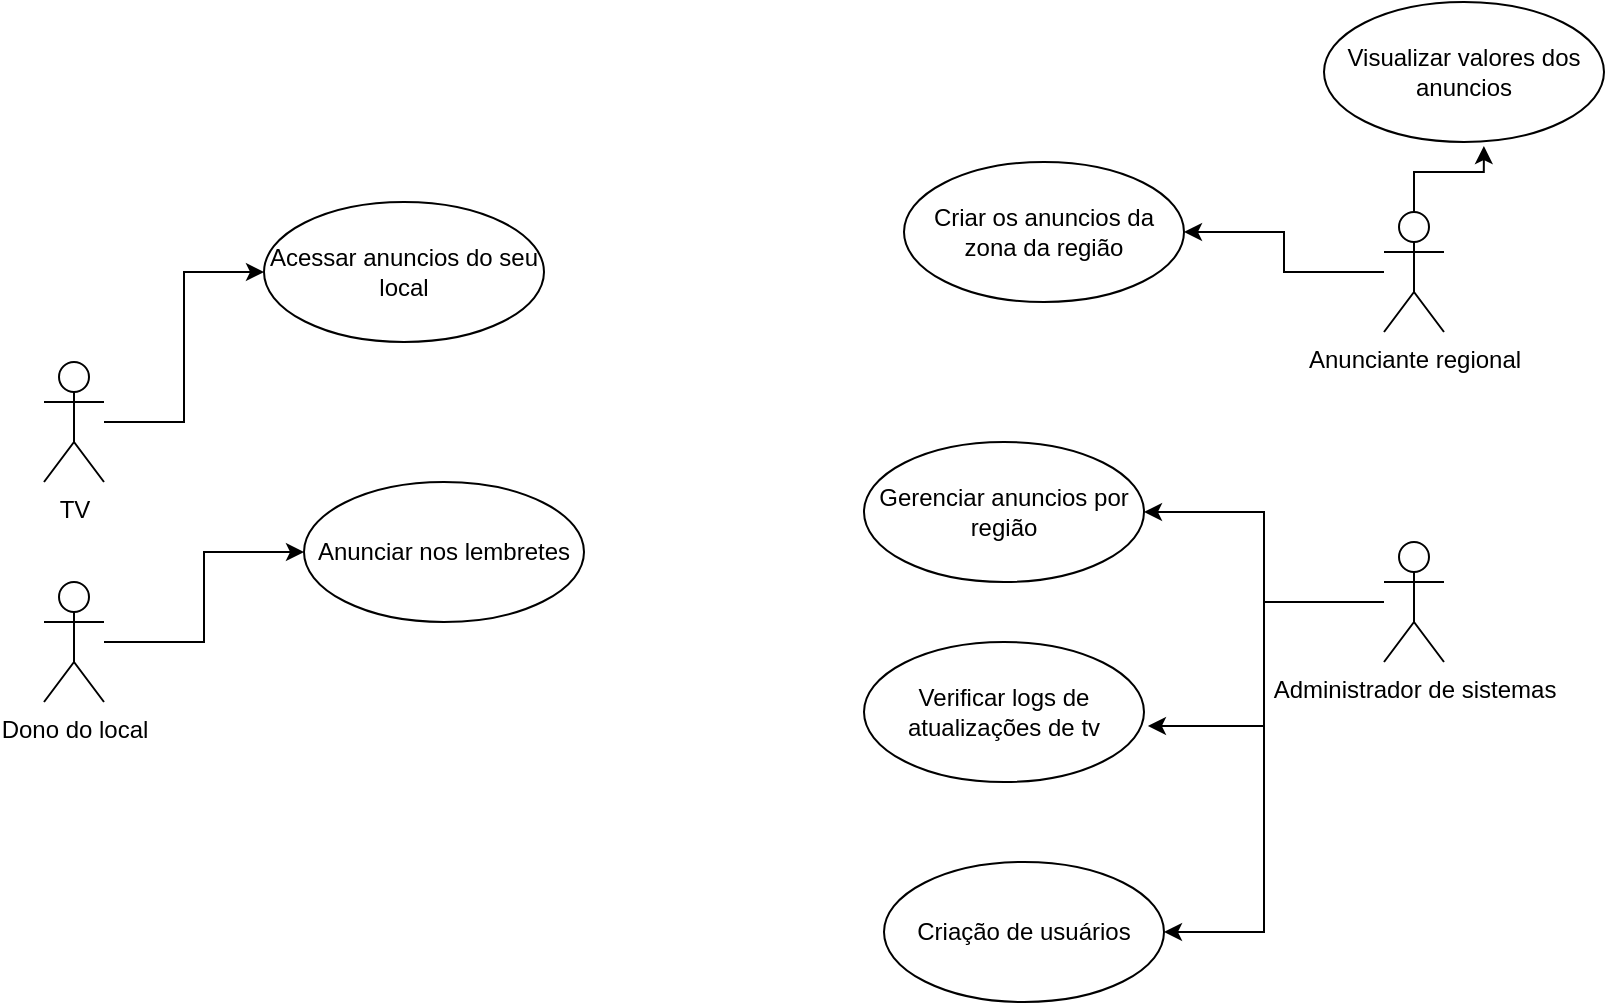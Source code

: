 <mxfile version="24.7.7" pages="3">
  <diagram name="Caso de uso" id="WD-fC5odFZIu3sasPVaM">
    <mxGraphModel dx="880" dy="426" grid="1" gridSize="10" guides="1" tooltips="1" connect="1" arrows="1" fold="1" page="1" pageScale="1" pageWidth="827" pageHeight="1169" math="0" shadow="0">
      <root>
        <mxCell id="0" />
        <mxCell id="1" parent="0" />
        <mxCell id="oMleaZPc2RH-HyhwXufs-4" style="edgeStyle=orthogonalEdgeStyle;rounded=0;orthogonalLoop=1;jettySize=auto;html=1;entryX=0;entryY=0.5;entryDx=0;entryDy=0;" edge="1" parent="1" source="oMleaZPc2RH-HyhwXufs-1" target="oMleaZPc2RH-HyhwXufs-3">
          <mxGeometry relative="1" as="geometry" />
        </mxCell>
        <mxCell id="oMleaZPc2RH-HyhwXufs-1" value="TV" style="shape=umlActor;verticalLabelPosition=bottom;verticalAlign=top;html=1;" vertex="1" parent="1">
          <mxGeometry x="60" y="180" width="30" height="60" as="geometry" />
        </mxCell>
        <mxCell id="oMleaZPc2RH-HyhwXufs-3" value="Acessar anuncios do seu local" style="ellipse;whiteSpace=wrap;html=1;" vertex="1" parent="1">
          <mxGeometry x="170" y="100" width="140" height="70" as="geometry" />
        </mxCell>
        <mxCell id="oMleaZPc2RH-HyhwXufs-7" style="edgeStyle=orthogonalEdgeStyle;rounded=0;orthogonalLoop=1;jettySize=auto;html=1;entryX=0;entryY=0.5;entryDx=0;entryDy=0;" edge="1" parent="1" source="oMleaZPc2RH-HyhwXufs-5" target="oMleaZPc2RH-HyhwXufs-6">
          <mxGeometry relative="1" as="geometry" />
        </mxCell>
        <mxCell id="oMleaZPc2RH-HyhwXufs-5" value="Dono do local" style="shape=umlActor;verticalLabelPosition=bottom;verticalAlign=top;html=1;" vertex="1" parent="1">
          <mxGeometry x="60" y="290" width="30" height="60" as="geometry" />
        </mxCell>
        <mxCell id="oMleaZPc2RH-HyhwXufs-6" value="Anunciar nos lembretes" style="ellipse;whiteSpace=wrap;html=1;" vertex="1" parent="1">
          <mxGeometry x="190" y="240" width="140" height="70" as="geometry" />
        </mxCell>
        <mxCell id="oMleaZPc2RH-HyhwXufs-10" style="edgeStyle=orthogonalEdgeStyle;rounded=0;orthogonalLoop=1;jettySize=auto;html=1;entryX=1;entryY=0.5;entryDx=0;entryDy=0;" edge="1" parent="1" source="oMleaZPc2RH-HyhwXufs-8" target="oMleaZPc2RH-HyhwXufs-9">
          <mxGeometry relative="1" as="geometry" />
        </mxCell>
        <mxCell id="oMleaZPc2RH-HyhwXufs-8" value="Anunciante regional&lt;div&gt;&lt;br&gt;&lt;/div&gt;" style="shape=umlActor;verticalLabelPosition=bottom;verticalAlign=top;html=1;" vertex="1" parent="1">
          <mxGeometry x="730" y="105" width="30" height="60" as="geometry" />
        </mxCell>
        <mxCell id="oMleaZPc2RH-HyhwXufs-9" value="Criar os anuncios da zona da região" style="ellipse;whiteSpace=wrap;html=1;" vertex="1" parent="1">
          <mxGeometry x="490" y="80" width="140" height="70" as="geometry" />
        </mxCell>
        <mxCell id="oMleaZPc2RH-HyhwXufs-15" style="edgeStyle=orthogonalEdgeStyle;rounded=0;orthogonalLoop=1;jettySize=auto;html=1;" edge="1" parent="1" source="oMleaZPc2RH-HyhwXufs-11" target="oMleaZPc2RH-HyhwXufs-14">
          <mxGeometry relative="1" as="geometry" />
        </mxCell>
        <mxCell id="oMleaZPc2RH-HyhwXufs-19" style="edgeStyle=orthogonalEdgeStyle;rounded=0;orthogonalLoop=1;jettySize=auto;html=1;entryX=1;entryY=0.5;entryDx=0;entryDy=0;" edge="1" parent="1" source="oMleaZPc2RH-HyhwXufs-11" target="oMleaZPc2RH-HyhwXufs-18">
          <mxGeometry relative="1" as="geometry">
            <Array as="points">
              <mxPoint x="670" y="300" />
              <mxPoint x="670" y="465" />
            </Array>
          </mxGeometry>
        </mxCell>
        <mxCell id="oMleaZPc2RH-HyhwXufs-11" value="Administrador de sistemas" style="shape=umlActor;verticalLabelPosition=bottom;verticalAlign=top;html=1;" vertex="1" parent="1">
          <mxGeometry x="730" y="270" width="30" height="60" as="geometry" />
        </mxCell>
        <mxCell id="oMleaZPc2RH-HyhwXufs-14" value="Gerenciar anuncios por região" style="ellipse;whiteSpace=wrap;html=1;" vertex="1" parent="1">
          <mxGeometry x="470" y="220" width="140" height="70" as="geometry" />
        </mxCell>
        <mxCell id="oMleaZPc2RH-HyhwXufs-16" value="Verificar logs de atualizações de tv" style="ellipse;whiteSpace=wrap;html=1;" vertex="1" parent="1">
          <mxGeometry x="470" y="320" width="140" height="70" as="geometry" />
        </mxCell>
        <mxCell id="oMleaZPc2RH-HyhwXufs-17" style="edgeStyle=orthogonalEdgeStyle;rounded=0;orthogonalLoop=1;jettySize=auto;html=1;entryX=1.014;entryY=0.6;entryDx=0;entryDy=0;entryPerimeter=0;" edge="1" parent="1" source="oMleaZPc2RH-HyhwXufs-11" target="oMleaZPc2RH-HyhwXufs-16">
          <mxGeometry relative="1" as="geometry" />
        </mxCell>
        <mxCell id="oMleaZPc2RH-HyhwXufs-18" value="Criação de usuários" style="ellipse;whiteSpace=wrap;html=1;" vertex="1" parent="1">
          <mxGeometry x="480" y="430" width="140" height="70" as="geometry" />
        </mxCell>
        <mxCell id="oMleaZPc2RH-HyhwXufs-20" value="Visualizar valores dos anuncios" style="ellipse;whiteSpace=wrap;html=1;" vertex="1" parent="1">
          <mxGeometry x="700" width="140" height="70" as="geometry" />
        </mxCell>
        <mxCell id="oMleaZPc2RH-HyhwXufs-21" style="edgeStyle=orthogonalEdgeStyle;rounded=0;orthogonalLoop=1;jettySize=auto;html=1;entryX=0.571;entryY=1.029;entryDx=0;entryDy=0;entryPerimeter=0;" edge="1" parent="1" source="oMleaZPc2RH-HyhwXufs-8" target="oMleaZPc2RH-HyhwXufs-20">
          <mxGeometry relative="1" as="geometry" />
        </mxCell>
      </root>
    </mxGraphModel>
  </diagram>
  <diagram id="65lJOUR5Sqnhp0tYy36S" name="Diagrama de classe">
    <mxGraphModel dx="1354" dy="655" grid="1" gridSize="10" guides="1" tooltips="1" connect="1" arrows="1" fold="1" page="1" pageScale="1" pageWidth="827" pageHeight="1169" math="0" shadow="0">
      <root>
        <mxCell id="0" />
        <mxCell id="1" parent="0" />
        <mxCell id="tl-FsIim3-14UyTXCoPh-1" value="Usuários" style="swimlane;fontStyle=0;childLayout=stackLayout;horizontal=1;startSize=26;fillColor=none;horizontalStack=0;resizeParent=1;resizeParentMax=0;resizeLast=0;collapsible=1;marginBottom=0;whiteSpace=wrap;html=1;" vertex="1" parent="1">
          <mxGeometry x="560" y="455" width="140" height="130" as="geometry" />
        </mxCell>
        <mxCell id="tl-FsIim3-14UyTXCoPh-2" value="ID: Long" style="text;strokeColor=none;fillColor=none;align=left;verticalAlign=top;spacingLeft=4;spacingRight=4;overflow=hidden;rotatable=0;points=[[0,0.5],[1,0.5]];portConstraint=eastwest;whiteSpace=wrap;html=1;" vertex="1" parent="tl-FsIim3-14UyTXCoPh-1">
          <mxGeometry y="26" width="140" height="26" as="geometry" />
        </mxCell>
        <mxCell id="tl-FsIim3-14UyTXCoPh-3" value="nome: string&lt;span style=&quot;white-space: pre;&quot;&gt;&#x9;&lt;/span&gt;" style="text;strokeColor=none;fillColor=none;align=left;verticalAlign=top;spacingLeft=4;spacingRight=4;overflow=hidden;rotatable=0;points=[[0,0.5],[1,0.5]];portConstraint=eastwest;whiteSpace=wrap;html=1;" vertex="1" parent="tl-FsIim3-14UyTXCoPh-1">
          <mxGeometry y="52" width="140" height="26" as="geometry" />
        </mxCell>
        <mxCell id="tl-FsIim3-14UyTXCoPh-4" value="cpf: string" style="text;strokeColor=none;fillColor=none;align=left;verticalAlign=top;spacingLeft=4;spacingRight=4;overflow=hidden;rotatable=0;points=[[0,0.5],[1,0.5]];portConstraint=eastwest;whiteSpace=wrap;html=1;" vertex="1" parent="tl-FsIim3-14UyTXCoPh-1">
          <mxGeometry y="78" width="140" height="26" as="geometry" />
        </mxCell>
        <mxCell id="tl-FsIim3-14UyTXCoPh-5" value="senha:string" style="text;strokeColor=none;fillColor=none;align=left;verticalAlign=top;spacingLeft=4;spacingRight=4;overflow=hidden;rotatable=0;points=[[0,0.5],[1,0.5]];portConstraint=eastwest;whiteSpace=wrap;html=1;" vertex="1" parent="tl-FsIim3-14UyTXCoPh-1">
          <mxGeometry y="104" width="140" height="26" as="geometry" />
        </mxCell>
        <mxCell id="tl-FsIim3-14UyTXCoPh-6" value="Endereco" style="swimlane;fontStyle=0;childLayout=stackLayout;horizontal=1;startSize=26;fillColor=none;horizontalStack=0;resizeParent=1;resizeParentMax=0;resizeLast=0;collapsible=1;marginBottom=0;whiteSpace=wrap;html=1;" vertex="1" parent="1">
          <mxGeometry x="560" y="160" width="140" height="182" as="geometry" />
        </mxCell>
        <mxCell id="tl-FsIim3-14UyTXCoPh-7" value="id:long" style="text;strokeColor=none;fillColor=none;align=left;verticalAlign=top;spacingLeft=4;spacingRight=4;overflow=hidden;rotatable=0;points=[[0,0.5],[1,0.5]];portConstraint=eastwest;whiteSpace=wrap;html=1;" vertex="1" parent="tl-FsIim3-14UyTXCoPh-6">
          <mxGeometry y="26" width="140" height="26" as="geometry" />
        </mxCell>
        <mxCell id="tl-FsIim3-14UyTXCoPh-8" value="Rua: string" style="text;strokeColor=none;fillColor=none;align=left;verticalAlign=top;spacingLeft=4;spacingRight=4;overflow=hidden;rotatable=0;points=[[0,0.5],[1,0.5]];portConstraint=eastwest;whiteSpace=wrap;html=1;" vertex="1" parent="tl-FsIim3-14UyTXCoPh-6">
          <mxGeometry y="52" width="140" height="26" as="geometry" />
        </mxCell>
        <mxCell id="tl-FsIim3-14UyTXCoPh-9" value="Numero: int" style="text;strokeColor=none;fillColor=none;align=left;verticalAlign=top;spacingLeft=4;spacingRight=4;overflow=hidden;rotatable=0;points=[[0,0.5],[1,0.5]];portConstraint=eastwest;whiteSpace=wrap;html=1;" vertex="1" parent="tl-FsIim3-14UyTXCoPh-6">
          <mxGeometry y="78" width="140" height="26" as="geometry" />
        </mxCell>
        <mxCell id="tl-FsIim3-14UyTXCoPh-10" value="complemento:string" style="text;strokeColor=none;fillColor=none;align=left;verticalAlign=top;spacingLeft=4;spacingRight=4;overflow=hidden;rotatable=0;points=[[0,0.5],[1,0.5]];portConstraint=eastwest;whiteSpace=wrap;html=1;" vertex="1" parent="tl-FsIim3-14UyTXCoPh-6">
          <mxGeometry y="104" width="140" height="26" as="geometry" />
        </mxCell>
        <mxCell id="tl-FsIim3-14UyTXCoPh-11" value="cep:string" style="text;strokeColor=none;fillColor=none;align=left;verticalAlign=top;spacingLeft=4;spacingRight=4;overflow=hidden;rotatable=0;points=[[0,0.5],[1,0.5]];portConstraint=eastwest;whiteSpace=wrap;html=1;" vertex="1" parent="tl-FsIim3-14UyTXCoPh-6">
          <mxGeometry y="130" width="140" height="26" as="geometry" />
        </mxCell>
        <mxCell id="tl-FsIim3-14UyTXCoPh-77" value="bairro" style="text;strokeColor=none;fillColor=none;align=left;verticalAlign=top;spacingLeft=4;spacingRight=4;overflow=hidden;rotatable=0;points=[[0,0.5],[1,0.5]];portConstraint=eastwest;whiteSpace=wrap;html=1;" vertex="1" parent="tl-FsIim3-14UyTXCoPh-6">
          <mxGeometry y="156" width="140" height="26" as="geometry" />
        </mxCell>
        <mxCell id="tl-FsIim3-14UyTXCoPh-13" value="Cidade" style="swimlane;fontStyle=0;childLayout=stackLayout;horizontal=1;startSize=26;fillColor=none;horizontalStack=0;resizeParent=1;resizeParentMax=0;resizeLast=0;collapsible=1;marginBottom=0;whiteSpace=wrap;html=1;" vertex="1" parent="1">
          <mxGeometry x="790" y="230" width="140" height="104" as="geometry" />
        </mxCell>
        <mxCell id="tl-FsIim3-14UyTXCoPh-14" value="id" style="text;strokeColor=none;fillColor=none;align=left;verticalAlign=top;spacingLeft=4;spacingRight=4;overflow=hidden;rotatable=0;points=[[0,0.5],[1,0.5]];portConstraint=eastwest;whiteSpace=wrap;html=1;" vertex="1" parent="tl-FsIim3-14UyTXCoPh-13">
          <mxGeometry y="26" width="140" height="26" as="geometry" />
        </mxCell>
        <mxCell id="tl-FsIim3-14UyTXCoPh-15" value="cidade" style="text;strokeColor=none;fillColor=none;align=left;verticalAlign=top;spacingLeft=4;spacingRight=4;overflow=hidden;rotatable=0;points=[[0,0.5],[1,0.5]];portConstraint=eastwest;whiteSpace=wrap;html=1;" vertex="1" parent="tl-FsIim3-14UyTXCoPh-13">
          <mxGeometry y="52" width="140" height="26" as="geometry" />
        </mxCell>
        <mxCell id="tl-FsIim3-14UyTXCoPh-16" value="estadoId" style="text;strokeColor=none;fillColor=none;align=left;verticalAlign=top;spacingLeft=4;spacingRight=4;overflow=hidden;rotatable=0;points=[[0,0.5],[1,0.5]];portConstraint=eastwest;whiteSpace=wrap;html=1;" vertex="1" parent="tl-FsIim3-14UyTXCoPh-13">
          <mxGeometry y="78" width="140" height="26" as="geometry" />
        </mxCell>
        <mxCell id="tl-FsIim3-14UyTXCoPh-17" value="Estado" style="swimlane;fontStyle=0;childLayout=stackLayout;horizontal=1;startSize=26;fillColor=none;horizontalStack=0;resizeParent=1;resizeParentMax=0;resizeLast=0;collapsible=1;marginBottom=0;whiteSpace=wrap;html=1;" vertex="1" parent="1">
          <mxGeometry x="1050" y="230" width="140" height="78" as="geometry" />
        </mxCell>
        <mxCell id="tl-FsIim3-14UyTXCoPh-18" value="id" style="text;strokeColor=none;fillColor=none;align=left;verticalAlign=top;spacingLeft=4;spacingRight=4;overflow=hidden;rotatable=0;points=[[0,0.5],[1,0.5]];portConstraint=eastwest;whiteSpace=wrap;html=1;" vertex="1" parent="tl-FsIim3-14UyTXCoPh-17">
          <mxGeometry y="26" width="140" height="26" as="geometry" />
        </mxCell>
        <mxCell id="tl-FsIim3-14UyTXCoPh-19" value="estado" style="text;strokeColor=none;fillColor=none;align=left;verticalAlign=top;spacingLeft=4;spacingRight=4;overflow=hidden;rotatable=0;points=[[0,0.5],[1,0.5]];portConstraint=eastwest;whiteSpace=wrap;html=1;" vertex="1" parent="tl-FsIim3-14UyTXCoPh-17">
          <mxGeometry y="52" width="140" height="26" as="geometry" />
        </mxCell>
        <mxCell id="tl-FsIim3-14UyTXCoPh-28" value="" style="endArrow=open;startArrow=cross;endFill=0;startFill=0;endSize=8;startSize=10;html=1;rounded=0;exitX=1;exitY=0.5;exitDx=0;exitDy=0;entryX=0;entryY=0.5;entryDx=0;entryDy=0;" edge="1" parent="1" source="tl-FsIim3-14UyTXCoPh-14" target="tl-FsIim3-14UyTXCoPh-18">
          <mxGeometry width="160" relative="1" as="geometry">
            <mxPoint x="940" y="230" as="sourcePoint" />
            <mxPoint x="1040" y="240" as="targetPoint" />
          </mxGeometry>
        </mxCell>
        <mxCell id="tl-FsIim3-14UyTXCoPh-29" value="" style="endArrow=open;startArrow=cross;endFill=0;startFill=0;endSize=8;startSize=10;html=1;rounded=0;entryX=0;entryY=0.5;entryDx=0;entryDy=0;exitX=1.021;exitY=0.115;exitDx=0;exitDy=0;exitPerimeter=0;curved=1;" edge="1" parent="1" source="tl-FsIim3-14UyTXCoPh-11" target="tl-FsIim3-14UyTXCoPh-15">
          <mxGeometry width="160" relative="1" as="geometry">
            <mxPoint x="820" y="330" as="sourcePoint" />
            <mxPoint x="940" y="330" as="targetPoint" />
          </mxGeometry>
        </mxCell>
        <mxCell id="tl-FsIim3-14UyTXCoPh-30" value="" style="endArrow=open;startArrow=cross;endFill=0;startFill=0;endSize=8;startSize=10;html=1;rounded=0;entryX=0.5;entryY=0;entryDx=0;entryDy=0;exitX=0.471;exitY=1.077;exitDx=0;exitDy=0;curved=0;exitPerimeter=0;" edge="1" parent="1" target="tl-FsIim3-14UyTXCoPh-1">
          <mxGeometry width="160" relative="1" as="geometry">
            <mxPoint x="625.94" y="344.002" as="sourcePoint" />
            <mxPoint x="527" y="320" as="targetPoint" />
            <Array as="points">
              <mxPoint x="626" y="380" />
            </Array>
          </mxGeometry>
        </mxCell>
        <mxCell id="tl-FsIim3-14UyTXCoPh-33" value="Perfil" style="swimlane;fontStyle=0;childLayout=stackLayout;horizontal=1;startSize=26;fillColor=none;horizontalStack=0;resizeParent=1;resizeParentMax=0;resizeLast=0;collapsible=1;marginBottom=0;whiteSpace=wrap;html=1;" vertex="1" parent="1">
          <mxGeometry x="290" y="490" width="140" height="78" as="geometry" />
        </mxCell>
        <mxCell id="tl-FsIim3-14UyTXCoPh-34" value="id" style="text;strokeColor=none;fillColor=none;align=left;verticalAlign=top;spacingLeft=4;spacingRight=4;overflow=hidden;rotatable=0;points=[[0,0.5],[1,0.5]];portConstraint=eastwest;whiteSpace=wrap;html=1;" vertex="1" parent="tl-FsIim3-14UyTXCoPh-33">
          <mxGeometry y="26" width="140" height="26" as="geometry" />
        </mxCell>
        <mxCell id="tl-FsIim3-14UyTXCoPh-35" value="nome" style="text;strokeColor=none;fillColor=none;align=left;verticalAlign=top;spacingLeft=4;spacingRight=4;overflow=hidden;rotatable=0;points=[[0,0.5],[1,0.5]];portConstraint=eastwest;whiteSpace=wrap;html=1;" vertex="1" parent="tl-FsIim3-14UyTXCoPh-33">
          <mxGeometry y="52" width="140" height="26" as="geometry" />
        </mxCell>
        <mxCell id="tl-FsIim3-14UyTXCoPh-37" value="" style="endArrow=open;startArrow=cross;endFill=0;startFill=0;endSize=8;startSize=10;html=1;rounded=0;entryX=-0.03;entryY=-0.148;entryDx=0;entryDy=0;exitX=1.011;exitY=0.133;exitDx=0;exitDy=0;exitPerimeter=0;curved=1;entryPerimeter=0;" edge="1" parent="1" source="tl-FsIim3-14UyTXCoPh-33" target="tl-FsIim3-14UyTXCoPh-3">
          <mxGeometry width="160" relative="1" as="geometry">
            <mxPoint x="430" y="501" as="sourcePoint" />
            <mxPoint x="517" y="503" as="targetPoint" />
          </mxGeometry>
        </mxCell>
        <mxCell id="tl-FsIim3-14UyTXCoPh-38" style="edgeStyle=none;rounded=0;orthogonalLoop=1;jettySize=auto;html=1;exitX=0.25;exitY=0;exitDx=0;exitDy=0;" edge="1" parent="1" source="tl-FsIim3-14UyTXCoPh-1" target="tl-FsIim3-14UyTXCoPh-1">
          <mxGeometry relative="1" as="geometry" />
        </mxCell>
        <mxCell id="tl-FsIim3-14UyTXCoPh-39" value="Permissao" style="swimlane;fontStyle=0;childLayout=stackLayout;horizontal=1;startSize=26;fillColor=none;horizontalStack=0;resizeParent=1;resizeParentMax=0;resizeLast=0;collapsible=1;marginBottom=0;whiteSpace=wrap;html=1;" vertex="1" parent="1">
          <mxGeometry x="290" y="260" width="140" height="104" as="geometry" />
        </mxCell>
        <mxCell id="tl-FsIim3-14UyTXCoPh-40" value="id" style="text;strokeColor=none;fillColor=none;align=left;verticalAlign=top;spacingLeft=4;spacingRight=4;overflow=hidden;rotatable=0;points=[[0,0.5],[1,0.5]];portConstraint=eastwest;whiteSpace=wrap;html=1;" vertex="1" parent="tl-FsIim3-14UyTXCoPh-39">
          <mxGeometry y="26" width="140" height="26" as="geometry" />
        </mxCell>
        <mxCell id="tl-FsIim3-14UyTXCoPh-41" value="nome" style="text;strokeColor=none;fillColor=none;align=left;verticalAlign=top;spacingLeft=4;spacingRight=4;overflow=hidden;rotatable=0;points=[[0,0.5],[1,0.5]];portConstraint=eastwest;whiteSpace=wrap;html=1;" vertex="1" parent="tl-FsIim3-14UyTXCoPh-39">
          <mxGeometry y="52" width="140" height="26" as="geometry" />
        </mxCell>
        <mxCell id="tl-FsIim3-14UyTXCoPh-42" value="descricao" style="text;strokeColor=none;fillColor=none;align=left;verticalAlign=top;spacingLeft=4;spacingRight=4;overflow=hidden;rotatable=0;points=[[0,0.5],[1,0.5]];portConstraint=eastwest;whiteSpace=wrap;html=1;" vertex="1" parent="tl-FsIim3-14UyTXCoPh-39">
          <mxGeometry y="78" width="140" height="26" as="geometry" />
        </mxCell>
        <mxCell id="tl-FsIim3-14UyTXCoPh-43" value="" style="endArrow=open;startArrow=cross;endFill=0;startFill=0;endSize=8;startSize=10;html=1;rounded=0;entryX=0.5;entryY=0;entryDx=0;entryDy=0;exitX=0.491;exitY=1.159;exitDx=0;exitDy=0;exitPerimeter=0;curved=1;" edge="1" parent="1" source="tl-FsIim3-14UyTXCoPh-42" target="tl-FsIim3-14UyTXCoPh-33">
          <mxGeometry width="160" relative="1" as="geometry">
            <mxPoint x="310" y="440" as="sourcePoint" />
            <mxPoint x="397" y="442" as="targetPoint" />
          </mxGeometry>
        </mxCell>
        <mxCell id="tl-FsIim3-14UyTXCoPh-49" value="Anuncio" style="swimlane;fontStyle=0;childLayout=stackLayout;horizontal=1;startSize=26;fillColor=none;horizontalStack=0;resizeParent=1;resizeParentMax=0;resizeLast=0;collapsible=1;marginBottom=0;whiteSpace=wrap;html=1;" vertex="1" parent="1">
          <mxGeometry x="950" y="430" width="140" height="234" as="geometry" />
        </mxCell>
        <mxCell id="tl-FsIim3-14UyTXCoPh-50" value="id" style="text;strokeColor=none;fillColor=none;align=left;verticalAlign=top;spacingLeft=4;spacingRight=4;overflow=hidden;rotatable=0;points=[[0,0.5],[1,0.5]];portConstraint=eastwest;whiteSpace=wrap;html=1;" vertex="1" parent="tl-FsIim3-14UyTXCoPh-49">
          <mxGeometry y="26" width="140" height="26" as="geometry" />
        </mxCell>
        <mxCell id="tl-FsIim3-14UyTXCoPh-51" value="nome" style="text;strokeColor=none;fillColor=none;align=left;verticalAlign=top;spacingLeft=4;spacingRight=4;overflow=hidden;rotatable=0;points=[[0,0.5],[1,0.5]];portConstraint=eastwest;whiteSpace=wrap;html=1;" vertex="1" parent="tl-FsIim3-14UyTXCoPh-49">
          <mxGeometry y="52" width="140" height="26" as="geometry" />
        </mxCell>
        <mxCell id="tl-FsIim3-14UyTXCoPh-52" value="descricao" style="text;strokeColor=none;fillColor=none;align=left;verticalAlign=top;spacingLeft=4;spacingRight=4;overflow=hidden;rotatable=0;points=[[0,0.5],[1,0.5]];portConstraint=eastwest;whiteSpace=wrap;html=1;" vertex="1" parent="tl-FsIim3-14UyTXCoPh-49">
          <mxGeometry y="78" width="140" height="26" as="geometry" />
        </mxCell>
        <mxCell id="tl-FsIim3-14UyTXCoPh-53" value="preco" style="text;strokeColor=none;fillColor=none;align=left;verticalAlign=top;spacingLeft=4;spacingRight=4;overflow=hidden;rotatable=0;points=[[0,0.5],[1,0.5]];portConstraint=eastwest;whiteSpace=wrap;html=1;" vertex="1" parent="tl-FsIim3-14UyTXCoPh-49">
          <mxGeometry y="104" width="140" height="26" as="geometry" />
        </mxCell>
        <mxCell id="tl-FsIim3-14UyTXCoPh-55" value="dataInicio" style="text;strokeColor=none;fillColor=none;align=left;verticalAlign=top;spacingLeft=4;spacingRight=4;overflow=hidden;rotatable=0;points=[[0,0.5],[1,0.5]];portConstraint=eastwest;whiteSpace=wrap;html=1;" vertex="1" parent="tl-FsIim3-14UyTXCoPh-49">
          <mxGeometry y="130" width="140" height="26" as="geometry" />
        </mxCell>
        <mxCell id="tl-FsIim3-14UyTXCoPh-56" value="dataFim" style="text;strokeColor=none;fillColor=none;align=left;verticalAlign=top;spacingLeft=4;spacingRight=4;overflow=hidden;rotatable=0;points=[[0,0.5],[1,0.5]];portConstraint=eastwest;whiteSpace=wrap;html=1;" vertex="1" parent="tl-FsIim3-14UyTXCoPh-49">
          <mxGeometry y="156" width="140" height="26" as="geometry" />
        </mxCell>
        <mxCell id="tl-FsIim3-14UyTXCoPh-57" value="midia" style="text;strokeColor=none;fillColor=none;align=left;verticalAlign=top;spacingLeft=4;spacingRight=4;overflow=hidden;rotatable=0;points=[[0,0.5],[1,0.5]];portConstraint=eastwest;whiteSpace=wrap;html=1;" vertex="1" parent="tl-FsIim3-14UyTXCoPh-49">
          <mxGeometry y="182" width="140" height="26" as="geometry" />
        </mxCell>
        <mxCell id="tl-FsIim3-14UyTXCoPh-62" value="tipoMidia" style="text;strokeColor=none;fillColor=none;align=left;verticalAlign=top;spacingLeft=4;spacingRight=4;overflow=hidden;rotatable=0;points=[[0,0.5],[1,0.5]];portConstraint=eastwest;whiteSpace=wrap;html=1;" vertex="1" parent="tl-FsIim3-14UyTXCoPh-49">
          <mxGeometry y="208" width="140" height="26" as="geometry" />
        </mxCell>
        <mxCell id="tl-FsIim3-14UyTXCoPh-54" value="" style="endArrow=open;startArrow=cross;endFill=0;startFill=0;endSize=8;startSize=10;html=1;rounded=0;entryX=0.25;entryY=0;entryDx=0;entryDy=0;exitX=1.021;exitY=1.181;exitDx=0;exitDy=0;exitPerimeter=0;curved=1;" edge="1" parent="1" target="tl-FsIim3-14UyTXCoPh-49">
          <mxGeometry width="160" relative="1" as="geometry">
            <mxPoint x="702.94" y="346.706" as="sourcePoint" />
            <mxPoint x="880" y="492" as="targetPoint" />
          </mxGeometry>
        </mxCell>
        <mxCell id="tl-FsIim3-14UyTXCoPh-58" value="Tipo Anuncio" style="swimlane;fontStyle=0;childLayout=stackLayout;horizontal=1;startSize=26;fillColor=none;horizontalStack=0;resizeParent=1;resizeParentMax=0;resizeLast=0;collapsible=1;marginBottom=0;whiteSpace=wrap;html=1;" vertex="1" parent="1">
          <mxGeometry x="1170" y="442" width="140" height="104" as="geometry" />
        </mxCell>
        <mxCell id="tl-FsIim3-14UyTXCoPh-59" value="FOTO" style="text;strokeColor=none;fillColor=none;align=left;verticalAlign=top;spacingLeft=4;spacingRight=4;overflow=hidden;rotatable=0;points=[[0,0.5],[1,0.5]];portConstraint=eastwest;whiteSpace=wrap;html=1;" vertex="1" parent="tl-FsIim3-14UyTXCoPh-58">
          <mxGeometry y="26" width="140" height="26" as="geometry" />
        </mxCell>
        <mxCell id="tl-FsIim3-14UyTXCoPh-60" value="VIDEO" style="text;strokeColor=none;fillColor=none;align=left;verticalAlign=top;spacingLeft=4;spacingRight=4;overflow=hidden;rotatable=0;points=[[0,0.5],[1,0.5]];portConstraint=eastwest;whiteSpace=wrap;html=1;" vertex="1" parent="tl-FsIim3-14UyTXCoPh-58">
          <mxGeometry y="52" width="140" height="26" as="geometry" />
        </mxCell>
        <mxCell id="tl-FsIim3-14UyTXCoPh-61" value="TEXTO" style="text;strokeColor=none;fillColor=none;align=left;verticalAlign=top;spacingLeft=4;spacingRight=4;overflow=hidden;rotatable=0;points=[[0,0.5],[1,0.5]];portConstraint=eastwest;whiteSpace=wrap;html=1;" vertex="1" parent="tl-FsIim3-14UyTXCoPh-58">
          <mxGeometry y="78" width="140" height="26" as="geometry" />
        </mxCell>
        <mxCell id="tl-FsIim3-14UyTXCoPh-64" value="" style="line;strokeWidth=1;fillColor=none;align=left;verticalAlign=middle;spacingTop=-1;spacingLeft=3;spacingRight=3;rotatable=0;labelPosition=right;points=[];portConstraint=eastwest;strokeColor=inherit;" vertex="1" parent="1">
          <mxGeometry x="1090" y="490" width="80" height="8" as="geometry" />
        </mxCell>
        <mxCell id="tl-FsIim3-14UyTXCoPh-65" value="Empresa" style="swimlane;fontStyle=0;childLayout=stackLayout;horizontal=1;startSize=26;fillColor=none;horizontalStack=0;resizeParent=1;resizeParentMax=0;resizeLast=0;collapsible=1;marginBottom=0;whiteSpace=wrap;html=1;" vertex="1" parent="1">
          <mxGeometry x="560" y="750" width="140" height="130" as="geometry" />
        </mxCell>
        <mxCell id="tl-FsIim3-14UyTXCoPh-66" value="id" style="text;strokeColor=none;fillColor=none;align=left;verticalAlign=top;spacingLeft=4;spacingRight=4;overflow=hidden;rotatable=0;points=[[0,0.5],[1,0.5]];portConstraint=eastwest;whiteSpace=wrap;html=1;" vertex="1" parent="tl-FsIim3-14UyTXCoPh-65">
          <mxGeometry y="26" width="140" height="26" as="geometry" />
        </mxCell>
        <mxCell id="tl-FsIim3-14UyTXCoPh-67" value="nome" style="text;strokeColor=none;fillColor=none;align=left;verticalAlign=top;spacingLeft=4;spacingRight=4;overflow=hidden;rotatable=0;points=[[0,0.5],[1,0.5]];portConstraint=eastwest;whiteSpace=wrap;html=1;" vertex="1" parent="tl-FsIim3-14UyTXCoPh-65">
          <mxGeometry y="52" width="140" height="26" as="geometry" />
        </mxCell>
        <mxCell id="tl-FsIim3-14UyTXCoPh-68" value="tipoAnunciante" style="text;strokeColor=none;fillColor=none;align=left;verticalAlign=top;spacingLeft=4;spacingRight=4;overflow=hidden;rotatable=0;points=[[0,0.5],[1,0.5]];portConstraint=eastwest;whiteSpace=wrap;html=1;" vertex="1" parent="tl-FsIim3-14UyTXCoPh-65">
          <mxGeometry y="78" width="140" height="26" as="geometry" />
        </mxCell>
        <mxCell id="tl-FsIim3-14UyTXCoPh-74" value="cnpj" style="text;strokeColor=none;fillColor=none;align=left;verticalAlign=top;spacingLeft=4;spacingRight=4;overflow=hidden;rotatable=0;points=[[0,0.5],[1,0.5]];portConstraint=eastwest;whiteSpace=wrap;html=1;" vertex="1" parent="tl-FsIim3-14UyTXCoPh-65">
          <mxGeometry y="104" width="140" height="26" as="geometry" />
        </mxCell>
        <mxCell id="tl-FsIim3-14UyTXCoPh-73" style="edgeStyle=none;rounded=0;orthogonalLoop=1;jettySize=auto;html=1;entryX=0.443;entryY=1.013;entryDx=0;entryDy=0;entryPerimeter=0;" edge="1" parent="1" source="tl-FsIim3-14UyTXCoPh-69" target="tl-FsIim3-14UyTXCoPh-74">
          <mxGeometry relative="1" as="geometry" />
        </mxCell>
        <mxCell id="tl-FsIim3-14UyTXCoPh-69" value="TipoAnunciante" style="swimlane;fontStyle=0;childLayout=stackLayout;horizontal=1;startSize=26;fillColor=none;horizontalStack=0;resizeParent=1;resizeParentMax=0;resizeLast=0;collapsible=1;marginBottom=0;whiteSpace=wrap;html=1;" vertex="1" parent="1">
          <mxGeometry x="560" y="1020" width="140" height="104" as="geometry" />
        </mxCell>
        <mxCell id="tl-FsIim3-14UyTXCoPh-70" value="+ field: type" style="text;strokeColor=none;fillColor=none;align=left;verticalAlign=top;spacingLeft=4;spacingRight=4;overflow=hidden;rotatable=0;points=[[0,0.5],[1,0.5]];portConstraint=eastwest;whiteSpace=wrap;html=1;" vertex="1" parent="tl-FsIim3-14UyTXCoPh-69">
          <mxGeometry y="26" width="140" height="26" as="geometry" />
        </mxCell>
        <mxCell id="tl-FsIim3-14UyTXCoPh-71" value="+ field: type" style="text;strokeColor=none;fillColor=none;align=left;verticalAlign=top;spacingLeft=4;spacingRight=4;overflow=hidden;rotatable=0;points=[[0,0.5],[1,0.5]];portConstraint=eastwest;whiteSpace=wrap;html=1;" vertex="1" parent="tl-FsIim3-14UyTXCoPh-69">
          <mxGeometry y="52" width="140" height="26" as="geometry" />
        </mxCell>
        <mxCell id="tl-FsIim3-14UyTXCoPh-72" value="+ field: type" style="text;strokeColor=none;fillColor=none;align=left;verticalAlign=top;spacingLeft=4;spacingRight=4;overflow=hidden;rotatable=0;points=[[0,0.5],[1,0.5]];portConstraint=eastwest;whiteSpace=wrap;html=1;" vertex="1" parent="tl-FsIim3-14UyTXCoPh-69">
          <mxGeometry y="78" width="140" height="26" as="geometry" />
        </mxCell>
        <mxCell id="tl-FsIim3-14UyTXCoPh-75" value="" style="endArrow=open;startArrow=cross;endFill=0;startFill=0;endSize=8;startSize=10;html=1;rounded=0;entryX=0.5;entryY=0;entryDx=0;entryDy=0;curved=1;" edge="1" parent="1" source="tl-FsIim3-14UyTXCoPh-5" target="tl-FsIim3-14UyTXCoPh-65">
          <mxGeometry width="160" relative="1" as="geometry">
            <mxPoint x="700" y="518.5" as="sourcePoint" />
            <mxPoint x="824" y="521.5" as="targetPoint" />
          </mxGeometry>
        </mxCell>
        <mxCell id="tl-FsIim3-14UyTXCoPh-76" value="" style="endArrow=open;startArrow=cross;endFill=0;startFill=0;endSize=8;startSize=10;html=1;rounded=0;entryX=1;entryY=0;entryDx=0;entryDy=0;curved=1;exitX=-0.002;exitY=0;exitDx=0;exitDy=0;exitPerimeter=0;" edge="1" parent="1" source="tl-FsIim3-14UyTXCoPh-55" target="tl-FsIim3-14UyTXCoPh-65">
          <mxGeometry width="160" relative="1" as="geometry">
            <mxPoint x="640" y="595" as="sourcePoint" />
            <mxPoint x="640" y="760" as="targetPoint" />
          </mxGeometry>
        </mxCell>
        <mxCell id="tl-FsIim3-14UyTXCoPh-78" value="outdoor" style="swimlane;fontStyle=0;childLayout=stackLayout;horizontal=1;startSize=26;fillColor=none;horizontalStack=0;resizeParent=1;resizeParentMax=0;resizeLast=0;collapsible=1;marginBottom=0;whiteSpace=wrap;html=1;" vertex="1" parent="1">
          <mxGeometry x="960" y="790" width="140" height="182" as="geometry" />
        </mxCell>
        <mxCell id="tl-FsIim3-14UyTXCoPh-79" value="id" style="text;strokeColor=none;fillColor=none;align=left;verticalAlign=top;spacingLeft=4;spacingRight=4;overflow=hidden;rotatable=0;points=[[0,0.5],[1,0.5]];portConstraint=eastwest;whiteSpace=wrap;html=1;" vertex="1" parent="tl-FsIim3-14UyTXCoPh-78">
          <mxGeometry y="26" width="140" height="26" as="geometry" />
        </mxCell>
        <mxCell id="tl-FsIim3-14UyTXCoPh-80" value="descricao" style="text;strokeColor=none;fillColor=none;align=left;verticalAlign=top;spacingLeft=4;spacingRight=4;overflow=hidden;rotatable=0;points=[[0,0.5],[1,0.5]];portConstraint=eastwest;whiteSpace=wrap;html=1;" vertex="1" parent="tl-FsIim3-14UyTXCoPh-78">
          <mxGeometry y="52" width="140" height="26" as="geometry" />
        </mxCell>
        <mxCell id="tl-FsIim3-14UyTXCoPh-81" value="nome" style="text;strokeColor=none;fillColor=none;align=left;verticalAlign=top;spacingLeft=4;spacingRight=4;overflow=hidden;rotatable=0;points=[[0,0.5],[1,0.5]];portConstraint=eastwest;whiteSpace=wrap;html=1;" vertex="1" parent="tl-FsIim3-14UyTXCoPh-78">
          <mxGeometry y="78" width="140" height="26" as="geometry" />
        </mxCell>
        <mxCell id="tl-FsIim3-14UyTXCoPh-88" value="&lt;span style=&quot;text-align: center;&quot;&gt;TipoOutdoor&lt;/span&gt;" style="text;strokeColor=none;fillColor=none;align=left;verticalAlign=top;spacingLeft=4;spacingRight=4;overflow=hidden;rotatable=0;points=[[0,0.5],[1,0.5]];portConstraint=eastwest;whiteSpace=wrap;html=1;" vertex="1" parent="tl-FsIim3-14UyTXCoPh-78">
          <mxGeometry y="104" width="140" height="26" as="geometry" />
        </mxCell>
        <mxCell id="tl-FsIim3-14UyTXCoPh-89" value="&lt;div style=&quot;text-align: center;&quot;&gt;&lt;span style=&quot;background-color: initial;&quot;&gt;dataAtivacao&lt;/span&gt;&lt;/div&gt;&lt;div style=&quot;text-align: center;&quot;&gt;&lt;span style=&quot;background-color: initial;&quot;&gt;&lt;br&gt;&lt;/span&gt;&lt;/div&gt;" style="text;strokeColor=none;fillColor=none;align=left;verticalAlign=top;spacingLeft=4;spacingRight=4;overflow=hidden;rotatable=0;points=[[0,0.5],[1,0.5]];portConstraint=eastwest;whiteSpace=wrap;html=1;" vertex="1" parent="tl-FsIim3-14UyTXCoPh-78">
          <mxGeometry y="130" width="140" height="26" as="geometry" />
        </mxCell>
        <mxCell id="tl-FsIim3-14UyTXCoPh-90" value="&lt;div style=&quot;text-align: center;&quot;&gt;&lt;span style=&quot;background-color: initial;&quot;&gt;dataAtualizacao&lt;/span&gt;&lt;/div&gt;" style="text;strokeColor=none;fillColor=none;align=left;verticalAlign=top;spacingLeft=4;spacingRight=4;overflow=hidden;rotatable=0;points=[[0,0.5],[1,0.5]];portConstraint=eastwest;whiteSpace=wrap;html=1;" vertex="1" parent="tl-FsIim3-14UyTXCoPh-78">
          <mxGeometry y="156" width="140" height="26" as="geometry" />
        </mxCell>
        <mxCell id="tl-FsIim3-14UyTXCoPh-82" value="" style="endArrow=open;startArrow=cross;endFill=0;startFill=0;endSize=8;startSize=10;html=1;rounded=0;entryX=0.356;entryY=-0.001;entryDx=0;entryDy=0;curved=1;exitX=-0.002;exitY=0;exitDx=0;exitDy=0;exitPerimeter=0;entryPerimeter=0;" edge="1" parent="1" target="tl-FsIim3-14UyTXCoPh-78">
          <mxGeometry width="160" relative="1" as="geometry">
            <mxPoint x="1010" y="664" as="sourcePoint" />
            <mxPoint x="760" y="854" as="targetPoint" />
          </mxGeometry>
        </mxCell>
        <mxCell id="tl-FsIim3-14UyTXCoPh-83" value="TipoOutdoor" style="swimlane;fontStyle=0;childLayout=stackLayout;horizontal=1;startSize=26;fillColor=none;horizontalStack=0;resizeParent=1;resizeParentMax=0;resizeLast=0;collapsible=1;marginBottom=0;whiteSpace=wrap;html=1;" vertex="1" parent="1">
          <mxGeometry x="1200" y="790" width="140" height="78" as="geometry" />
        </mxCell>
        <mxCell id="tl-FsIim3-14UyTXCoPh-84" value="TV" style="text;strokeColor=none;fillColor=none;align=left;verticalAlign=top;spacingLeft=4;spacingRight=4;overflow=hidden;rotatable=0;points=[[0,0.5],[1,0.5]];portConstraint=eastwest;whiteSpace=wrap;html=1;" vertex="1" parent="tl-FsIim3-14UyTXCoPh-83">
          <mxGeometry y="26" width="140" height="26" as="geometry" />
        </mxCell>
        <mxCell id="tl-FsIim3-14UyTXCoPh-85" value="OUTDOOR" style="text;strokeColor=none;fillColor=none;align=left;verticalAlign=top;spacingLeft=4;spacingRight=4;overflow=hidden;rotatable=0;points=[[0,0.5],[1,0.5]];portConstraint=eastwest;whiteSpace=wrap;html=1;" vertex="1" parent="tl-FsIim3-14UyTXCoPh-83">
          <mxGeometry y="52" width="140" height="26" as="geometry" />
        </mxCell>
        <mxCell id="tl-FsIim3-14UyTXCoPh-87" style="edgeStyle=none;rounded=0;orthogonalLoop=1;jettySize=auto;html=1;entryX=0;entryY=0.5;entryDx=0;entryDy=0;" edge="1" parent="1" source="tl-FsIim3-14UyTXCoPh-80" target="tl-FsIim3-14UyTXCoPh-85">
          <mxGeometry relative="1" as="geometry" />
        </mxCell>
        <mxCell id="tl-FsIim3-14UyTXCoPh-91" value="" style="endArrow=open;startArrow=cross;endFill=0;startFill=0;endSize=8;startSize=10;html=1;rounded=0;entryX=0.25;entryY=0;entryDx=0;entryDy=0;curved=1;" edge="1" parent="1" source="tl-FsIim3-14UyTXCoPh-3">
          <mxGeometry width="160" relative="1" as="geometry">
            <mxPoint x="667.94" y="452.356" as="sourcePoint" />
            <mxPoint x="950" y="535.65" as="targetPoint" />
          </mxGeometry>
        </mxCell>
      </root>
    </mxGraphModel>
  </diagram>
  <diagram id="Sg63mBsA2vAYiiqTG04-" name="Diagrama de serviços">
    <mxGraphModel dx="1434" dy="738" grid="1" gridSize="10" guides="1" tooltips="1" connect="1" arrows="1" fold="1" page="1" pageScale="1" pageWidth="827" pageHeight="1169" math="0" shadow="0">
      <root>
        <mxCell id="0" />
        <mxCell id="1" parent="0" />
        <mxCell id="Mb51tvgPR_zCD_l835ZU-4" value="«gerenciador de usuários»&lt;br&gt;&lt;b&gt;UserServices&lt;/b&gt;" style="html=1;dropTarget=0;whiteSpace=wrap;" parent="1" vertex="1">
          <mxGeometry x="130" y="60" width="180" height="90" as="geometry" />
        </mxCell>
        <mxCell id="Mb51tvgPR_zCD_l835ZU-5" value="" style="shape=module;jettyWidth=8;jettyHeight=4;" parent="Mb51tvgPR_zCD_l835ZU-4" vertex="1">
          <mxGeometry x="1" width="20" height="20" relative="1" as="geometry">
            <mxPoint x="-27" y="7" as="offset" />
          </mxGeometry>
        </mxCell>
        <mxCell id="7QB_K2UT9RGAyIHqBm2w-4" style="edgeStyle=orthogonalEdgeStyle;rounded=0;orthogonalLoop=1;jettySize=auto;html=1;entryX=1;entryY=0.5;entryDx=0;entryDy=0;" edge="1" parent="1" source="Mb51tvgPR_zCD_l835ZU-6" target="Mb51tvgPR_zCD_l835ZU-4">
          <mxGeometry relative="1" as="geometry" />
        </mxCell>
        <mxCell id="Mb51tvgPR_zCD_l835ZU-6" value="«gerenciador de empresas»&lt;br&gt;&lt;b&gt;enterpriseService&lt;/b&gt;" style="html=1;dropTarget=0;whiteSpace=wrap;" parent="1" vertex="1">
          <mxGeometry x="480" y="60" width="180" height="90" as="geometry" />
        </mxCell>
        <mxCell id="Mb51tvgPR_zCD_l835ZU-7" value="" style="shape=module;jettyWidth=8;jettyHeight=4;" parent="Mb51tvgPR_zCD_l835ZU-6" vertex="1">
          <mxGeometry x="1" width="20" height="20" relative="1" as="geometry">
            <mxPoint x="-27" y="7" as="offset" />
          </mxGeometry>
        </mxCell>
        <mxCell id="Mb51tvgPR_zCD_l835ZU-14" style="edgeStyle=none;rounded=0;orthogonalLoop=1;jettySize=auto;html=1;entryX=0.25;entryY=1;entryDx=0;entryDy=0;" parent="1" source="Mb51tvgPR_zCD_l835ZU-8" target="Mb51tvgPR_zCD_l835ZU-6" edge="1">
          <mxGeometry relative="1" as="geometry" />
        </mxCell>
        <mxCell id="t-2iaczrUVTrShejVSyd-1" style="edgeStyle=none;rounded=0;orthogonalLoop=1;jettySize=auto;html=1;entryX=0.5;entryY=1;entryDx=0;entryDy=0;" parent="1" source="Mb51tvgPR_zCD_l835ZU-8" target="Mb51tvgPR_zCD_l835ZU-4" edge="1">
          <mxGeometry relative="1" as="geometry" />
        </mxCell>
        <mxCell id="Mb51tvgPR_zCD_l835ZU-8" value="«gerenciador de anuncios»&lt;br&gt;&lt;b&gt;advertisementsServices&lt;/b&gt;" style="html=1;dropTarget=0;whiteSpace=wrap;" parent="1" vertex="1">
          <mxGeometry x="130" y="340" width="180" height="90" as="geometry" />
        </mxCell>
        <mxCell id="Mb51tvgPR_zCD_l835ZU-9" value="" style="shape=module;jettyWidth=8;jettyHeight=4;" parent="Mb51tvgPR_zCD_l835ZU-8" vertex="1">
          <mxGeometry x="1" width="20" height="20" relative="1" as="geometry">
            <mxPoint x="-27" y="7" as="offset" />
          </mxGeometry>
        </mxCell>
        <mxCell id="Mb51tvgPR_zCD_l835ZU-15" style="edgeStyle=none;rounded=0;orthogonalLoop=1;jettySize=auto;html=1;entryX=1.006;entryY=0.611;entryDx=0;entryDy=0;entryPerimeter=0;" parent="1" source="Mb51tvgPR_zCD_l835ZU-10" target="Mb51tvgPR_zCD_l835ZU-8" edge="1">
          <mxGeometry relative="1" as="geometry">
            <mxPoint x="410" y="385" as="targetPoint" />
          </mxGeometry>
        </mxCell>
        <mxCell id="Mb51tvgPR_zCD_l835ZU-10" value="«gerenciador de exibição outdoor»&lt;br&gt;&lt;b&gt;OutdoorServices&lt;/b&gt;" style="html=1;dropTarget=0;whiteSpace=wrap;" parent="1" vertex="1">
          <mxGeometry x="530" y="340" width="180" height="90" as="geometry" />
        </mxCell>
        <mxCell id="Mb51tvgPR_zCD_l835ZU-11" value="" style="shape=module;jettyWidth=8;jettyHeight=4;" parent="Mb51tvgPR_zCD_l835ZU-10" vertex="1">
          <mxGeometry x="1" width="20" height="20" relative="1" as="geometry">
            <mxPoint x="-27" y="7" as="offset" />
          </mxGeometry>
        </mxCell>
        <mxCell id="7QB_K2UT9RGAyIHqBm2w-3" style="edgeStyle=orthogonalEdgeStyle;rounded=0;orthogonalLoop=1;jettySize=auto;html=1;entryX=0.5;entryY=1;entryDx=0;entryDy=0;" edge="1" parent="1" source="7QB_K2UT9RGAyIHqBm2w-1" target="Mb51tvgPR_zCD_l835ZU-8">
          <mxGeometry relative="1" as="geometry" />
        </mxCell>
        <mxCell id="7QB_K2UT9RGAyIHqBm2w-1" value="«gerenciador de financeiro»&lt;br&gt;&lt;b&gt;financialServices&lt;/b&gt;" style="html=1;dropTarget=0;whiteSpace=wrap;" vertex="1" parent="1">
          <mxGeometry x="130" y="510" width="180" height="90" as="geometry" />
        </mxCell>
        <mxCell id="7QB_K2UT9RGAyIHqBm2w-2" value="" style="shape=module;jettyWidth=8;jettyHeight=4;" vertex="1" parent="7QB_K2UT9RGAyIHqBm2w-1">
          <mxGeometry x="1" width="20" height="20" relative="1" as="geometry">
            <mxPoint x="-27" y="7" as="offset" />
          </mxGeometry>
        </mxCell>
      </root>
    </mxGraphModel>
  </diagram>
</mxfile>
